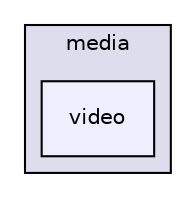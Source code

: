 digraph "video" {
  bgcolor=transparent;
  compound=true
  node [ fontsize="10", fontname="Helvetica"];
  edge [ labelfontsize="10", labelfontname="Helvetica"];
  subgraph clusterdir_aa327d2ceb98594d8acc0902c43a264b {
    graph [ bgcolor="#ddddee", pencolor="black", label="media" fontname="Helvetica", fontsize="10", URL="dir_aa327d2ceb98594d8acc0902c43a264b.html"]
  dir_179dad1cbe11e5b600d24c38e7cdbfc0 [shape=box, label="video", style="filled", fillcolor="#eeeeff", pencolor="black", URL="dir_179dad1cbe11e5b600d24c38e7cdbfc0.html"];
  }
}
